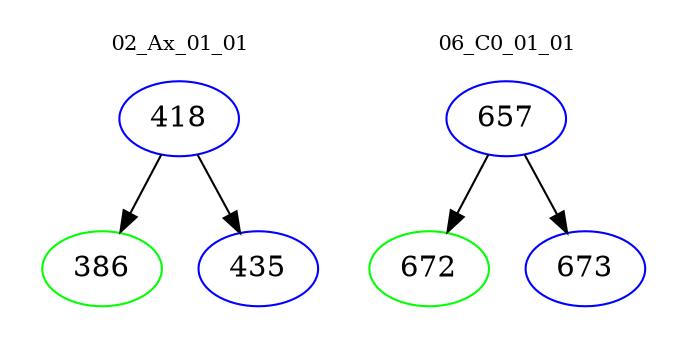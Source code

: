 digraph{
subgraph cluster_0 {
color = white
label = "02_Ax_01_01";
fontsize=10;
T0_418 [label="418", color="blue"]
T0_418 -> T0_386 [color="black"]
T0_386 [label="386", color="green"]
T0_418 -> T0_435 [color="black"]
T0_435 [label="435", color="blue"]
}
subgraph cluster_1 {
color = white
label = "06_C0_01_01";
fontsize=10;
T1_657 [label="657", color="blue"]
T1_657 -> T1_672 [color="black"]
T1_672 [label="672", color="green"]
T1_657 -> T1_673 [color="black"]
T1_673 [label="673", color="blue"]
}
}

